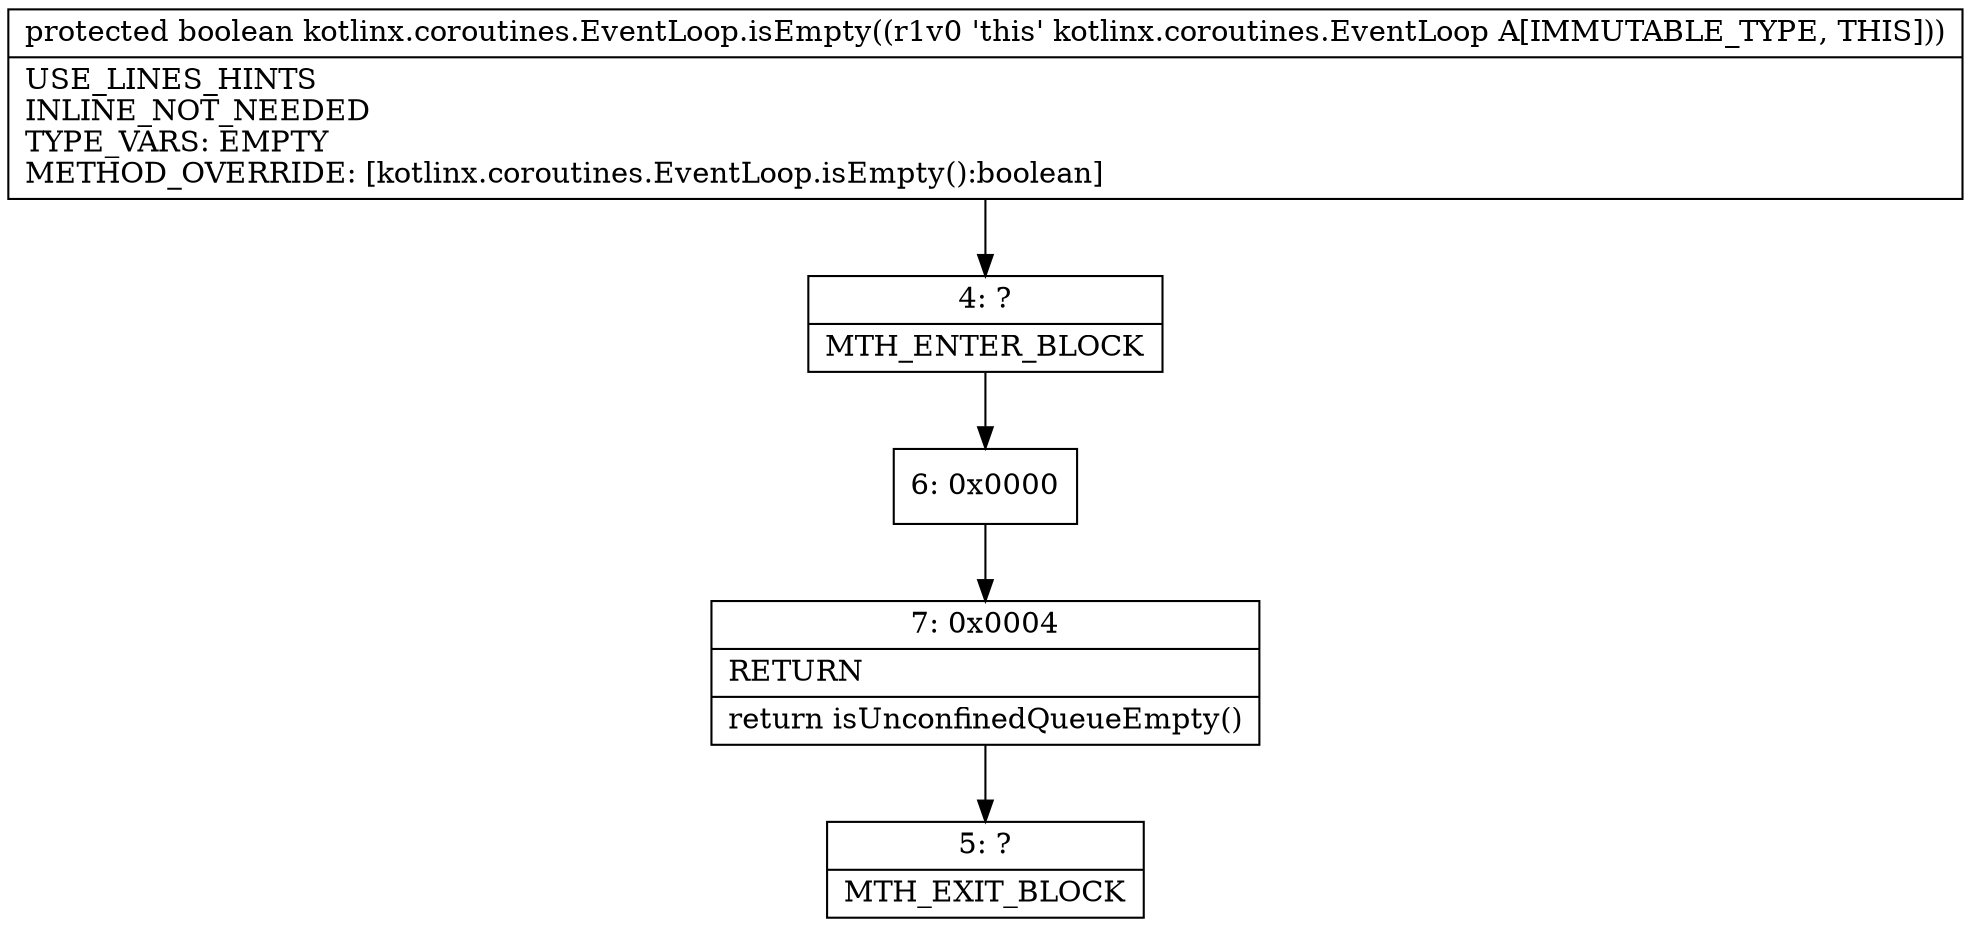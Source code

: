 digraph "CFG forkotlinx.coroutines.EventLoop.isEmpty()Z" {
Node_4 [shape=record,label="{4\:\ ?|MTH_ENTER_BLOCK\l}"];
Node_6 [shape=record,label="{6\:\ 0x0000}"];
Node_7 [shape=record,label="{7\:\ 0x0004|RETURN\l|return isUnconfinedQueueEmpty()\l}"];
Node_5 [shape=record,label="{5\:\ ?|MTH_EXIT_BLOCK\l}"];
MethodNode[shape=record,label="{protected boolean kotlinx.coroutines.EventLoop.isEmpty((r1v0 'this' kotlinx.coroutines.EventLoop A[IMMUTABLE_TYPE, THIS]))  | USE_LINES_HINTS\lINLINE_NOT_NEEDED\lTYPE_VARS: EMPTY\lMETHOD_OVERRIDE: [kotlinx.coroutines.EventLoop.isEmpty():boolean]\l}"];
MethodNode -> Node_4;Node_4 -> Node_6;
Node_6 -> Node_7;
Node_7 -> Node_5;
}

